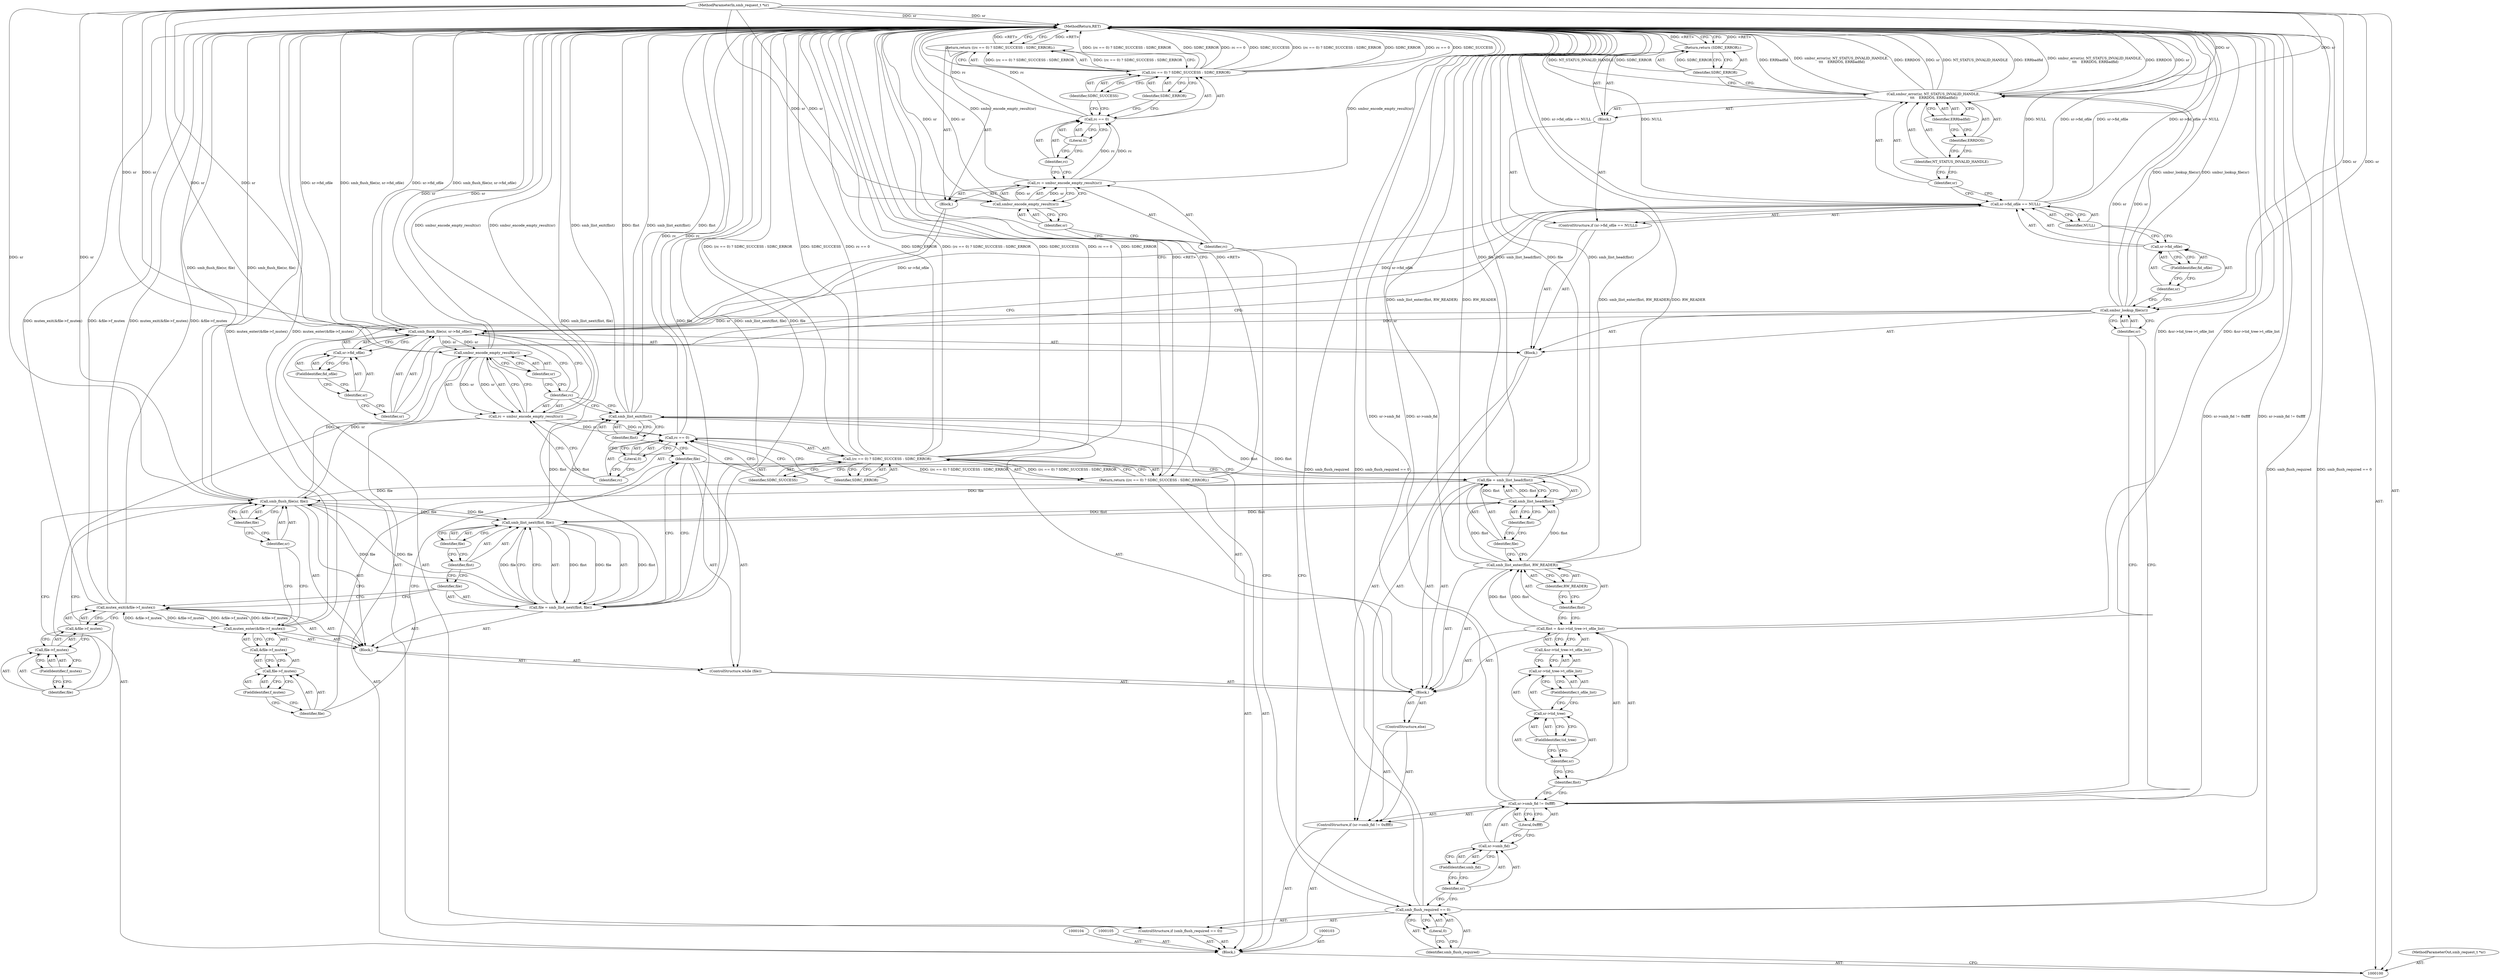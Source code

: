 digraph "1_illumos-gate_6d1c73b5858fefc6161c7d686345f0dc887ea799_0" {
"1000201" [label="(MethodReturn,RET)"];
"1000101" [label="(MethodParameterIn,smb_request_t *sr)"];
"1000286" [label="(MethodParameterOut,smb_request_t *sr)"];
"1000122" [label="(ControlStructure,if (sr->smb_fid != 0xffff))"];
"1000127" [label="(Literal,0xffff)"];
"1000128" [label="(Block,)"];
"1000123" [label="(Call,sr->smb_fid != 0xffff)"];
"1000124" [label="(Call,sr->smb_fid)"];
"1000125" [label="(Identifier,sr)"];
"1000126" [label="(FieldIdentifier,smb_fid)"];
"1000129" [label="(Call,smbsr_lookup_file(sr))"];
"1000130" [label="(Identifier,sr)"];
"1000135" [label="(FieldIdentifier,fid_ofile)"];
"1000131" [label="(ControlStructure,if (sr->fid_ofile == NULL))"];
"1000136" [label="(Identifier,NULL)"];
"1000137" [label="(Block,)"];
"1000132" [label="(Call,sr->fid_ofile == NULL)"];
"1000133" [label="(Call,sr->fid_ofile)"];
"1000134" [label="(Identifier,sr)"];
"1000139" [label="(Identifier,sr)"];
"1000140" [label="(Identifier,NT_STATUS_INVALID_HANDLE)"];
"1000138" [label="(Call,smbsr_error(sr, NT_STATUS_INVALID_HANDLE,\n \t\t\t    ERRDOS, ERRbadfid))"];
"1000142" [label="(Identifier,ERRbadfid)"];
"1000141" [label="(Identifier,ERRDOS)"];
"1000144" [label="(Identifier,SDRC_ERROR)"];
"1000143" [label="(Return,return (SDRC_ERROR);)"];
"1000146" [label="(Identifier,sr)"];
"1000145" [label="(Call,smb_flush_file(sr, sr->fid_ofile))"];
"1000147" [label="(Call,sr->fid_ofile)"];
"1000148" [label="(Identifier,sr)"];
"1000149" [label="(FieldIdentifier,fid_ofile)"];
"1000102" [label="(Block,)"];
"1000150" [label="(ControlStructure,else)"];
"1000151" [label="(Block,)"];
"1000154" [label="(Call,&sr->tid_tree->t_ofile_list)"];
"1000155" [label="(Call,sr->tid_tree->t_ofile_list)"];
"1000156" [label="(Call,sr->tid_tree)"];
"1000157" [label="(Identifier,sr)"];
"1000158" [label="(FieldIdentifier,tid_tree)"];
"1000159" [label="(FieldIdentifier,t_ofile_list)"];
"1000152" [label="(Call,flist = &sr->tid_tree->t_ofile_list)"];
"1000153" [label="(Identifier,flist)"];
"1000161" [label="(Identifier,flist)"];
"1000162" [label="(Identifier,RW_READER)"];
"1000160" [label="(Call,smb_llist_enter(flist, RW_READER))"];
"1000165" [label="(Call,smb_llist_head(flist))"];
"1000166" [label="(Identifier,flist)"];
"1000163" [label="(Call,file = smb_llist_head(flist))"];
"1000164" [label="(Identifier,file)"];
"1000168" [label="(Identifier,file)"];
"1000169" [label="(Block,)"];
"1000167" [label="(ControlStructure,while (file))"];
"1000171" [label="(Call,&file->f_mutex)"];
"1000172" [label="(Call,file->f_mutex)"];
"1000173" [label="(Identifier,file)"];
"1000174" [label="(FieldIdentifier,f_mutex)"];
"1000170" [label="(Call,mutex_enter(&file->f_mutex))"];
"1000176" [label="(Identifier,sr)"];
"1000177" [label="(Identifier,file)"];
"1000175" [label="(Call,smb_flush_file(sr, file))"];
"1000179" [label="(Call,&file->f_mutex)"];
"1000180" [label="(Call,file->f_mutex)"];
"1000181" [label="(Identifier,file)"];
"1000182" [label="(FieldIdentifier,f_mutex)"];
"1000178" [label="(Call,mutex_exit(&file->f_mutex))"];
"1000185" [label="(Call,smb_llist_next(flist, file))"];
"1000186" [label="(Identifier,flist)"];
"1000187" [label="(Identifier,file)"];
"1000183" [label="(Call,file = smb_llist_next(flist, file))"];
"1000184" [label="(Identifier,file)"];
"1000189" [label="(Identifier,flist)"];
"1000188" [label="(Call,smb_llist_exit(flist))"];
"1000190" [label="(Call,rc = smbsr_encode_empty_result(sr))"];
"1000191" [label="(Identifier,rc)"];
"1000193" [label="(Identifier,sr)"];
"1000192" [label="(Call,smbsr_encode_empty_result(sr))"];
"1000195" [label="(Call,(rc == 0) ? SDRC_SUCCESS : SDRC_ERROR)"];
"1000196" [label="(Call,rc == 0)"];
"1000197" [label="(Identifier,rc)"];
"1000198" [label="(Literal,0)"];
"1000194" [label="(Return,return ((rc == 0) ? SDRC_SUCCESS : SDRC_ERROR);)"];
"1000199" [label="(Identifier,SDRC_SUCCESS)"];
"1000200" [label="(Identifier,SDRC_ERROR)"];
"1000106" [label="(ControlStructure,if (smb_flush_required == 0))"];
"1000109" [label="(Literal,0)"];
"1000110" [label="(Block,)"];
"1000107" [label="(Call,smb_flush_required == 0)"];
"1000108" [label="(Identifier,smb_flush_required)"];
"1000111" [label="(Call,rc = smbsr_encode_empty_result(sr))"];
"1000112" [label="(Identifier,rc)"];
"1000114" [label="(Identifier,sr)"];
"1000113" [label="(Call,smbsr_encode_empty_result(sr))"];
"1000116" [label="(Call,(rc == 0) ? SDRC_SUCCESS : SDRC_ERROR)"];
"1000117" [label="(Call,rc == 0)"];
"1000118" [label="(Identifier,rc)"];
"1000119" [label="(Literal,0)"];
"1000115" [label="(Return,return ((rc == 0) ? SDRC_SUCCESS : SDRC_ERROR);)"];
"1000120" [label="(Identifier,SDRC_SUCCESS)"];
"1000121" [label="(Identifier,SDRC_ERROR)"];
"1000201" -> "1000100"  [label="AST: "];
"1000201" -> "1000115"  [label="CFG: "];
"1000201" -> "1000143"  [label="CFG: "];
"1000201" -> "1000194"  [label="CFG: "];
"1000194" -> "1000201"  [label="DDG: <RET>"];
"1000163" -> "1000201"  [label="DDG: file"];
"1000163" -> "1000201"  [label="DDG: smb_llist_head(flist)"];
"1000138" -> "1000201"  [label="DDG: ERRbadfid"];
"1000138" -> "1000201"  [label="DDG: smbsr_error(sr, NT_STATUS_INVALID_HANDLE,\n \t\t\t    ERRDOS, ERRbadfid)"];
"1000138" -> "1000201"  [label="DDG: ERRDOS"];
"1000138" -> "1000201"  [label="DDG: sr"];
"1000138" -> "1000201"  [label="DDG: NT_STATUS_INVALID_HANDLE"];
"1000107" -> "1000201"  [label="DDG: smb_flush_required"];
"1000107" -> "1000201"  [label="DDG: smb_flush_required == 0"];
"1000183" -> "1000201"  [label="DDG: smb_llist_next(flist, file)"];
"1000183" -> "1000201"  [label="DDG: file"];
"1000195" -> "1000201"  [label="DDG: SDRC_ERROR"];
"1000195" -> "1000201"  [label="DDG: (rc == 0) ? SDRC_SUCCESS : SDRC_ERROR"];
"1000195" -> "1000201"  [label="DDG: SDRC_SUCCESS"];
"1000195" -> "1000201"  [label="DDG: rc == 0"];
"1000178" -> "1000201"  [label="DDG: &file->f_mutex"];
"1000178" -> "1000201"  [label="DDG: mutex_exit(&file->f_mutex)"];
"1000129" -> "1000201"  [label="DDG: smbsr_lookup_file(sr)"];
"1000116" -> "1000201"  [label="DDG: SDRC_ERROR"];
"1000116" -> "1000201"  [label="DDG: rc == 0"];
"1000116" -> "1000201"  [label="DDG: SDRC_SUCCESS"];
"1000116" -> "1000201"  [label="DDG: (rc == 0) ? SDRC_SUCCESS : SDRC_ERROR"];
"1000117" -> "1000201"  [label="DDG: rc"];
"1000132" -> "1000201"  [label="DDG: sr->fid_ofile"];
"1000132" -> "1000201"  [label="DDG: sr->fid_ofile == NULL"];
"1000132" -> "1000201"  [label="DDG: NULL"];
"1000152" -> "1000201"  [label="DDG: &sr->tid_tree->t_ofile_list"];
"1000170" -> "1000201"  [label="DDG: mutex_enter(&file->f_mutex)"];
"1000175" -> "1000201"  [label="DDG: smb_flush_file(sr, file)"];
"1000188" -> "1000201"  [label="DDG: smb_llist_exit(flist)"];
"1000188" -> "1000201"  [label="DDG: flist"];
"1000113" -> "1000201"  [label="DDG: sr"];
"1000160" -> "1000201"  [label="DDG: smb_llist_enter(flist, RW_READER)"];
"1000160" -> "1000201"  [label="DDG: RW_READER"];
"1000123" -> "1000201"  [label="DDG: sr->smb_fid != 0xffff"];
"1000123" -> "1000201"  [label="DDG: sr->smb_fid"];
"1000196" -> "1000201"  [label="DDG: rc"];
"1000192" -> "1000201"  [label="DDG: sr"];
"1000111" -> "1000201"  [label="DDG: smbsr_encode_empty_result(sr)"];
"1000101" -> "1000201"  [label="DDG: sr"];
"1000145" -> "1000201"  [label="DDG: smb_flush_file(sr, sr->fid_ofile)"];
"1000145" -> "1000201"  [label="DDG: sr->fid_ofile"];
"1000190" -> "1000201"  [label="DDG: smbsr_encode_empty_result(sr)"];
"1000143" -> "1000201"  [label="DDG: <RET>"];
"1000115" -> "1000201"  [label="DDG: <RET>"];
"1000101" -> "1000100"  [label="AST: "];
"1000101" -> "1000201"  [label="DDG: sr"];
"1000101" -> "1000113"  [label="DDG: sr"];
"1000101" -> "1000129"  [label="DDG: sr"];
"1000101" -> "1000138"  [label="DDG: sr"];
"1000101" -> "1000145"  [label="DDG: sr"];
"1000101" -> "1000175"  [label="DDG: sr"];
"1000101" -> "1000192"  [label="DDG: sr"];
"1000286" -> "1000100"  [label="AST: "];
"1000122" -> "1000102"  [label="AST: "];
"1000123" -> "1000122"  [label="AST: "];
"1000128" -> "1000122"  [label="AST: "];
"1000150" -> "1000122"  [label="AST: "];
"1000127" -> "1000123"  [label="AST: "];
"1000127" -> "1000124"  [label="CFG: "];
"1000123" -> "1000127"  [label="CFG: "];
"1000128" -> "1000122"  [label="AST: "];
"1000129" -> "1000128"  [label="AST: "];
"1000131" -> "1000128"  [label="AST: "];
"1000145" -> "1000128"  [label="AST: "];
"1000123" -> "1000122"  [label="AST: "];
"1000123" -> "1000127"  [label="CFG: "];
"1000124" -> "1000123"  [label="AST: "];
"1000127" -> "1000123"  [label="AST: "];
"1000130" -> "1000123"  [label="CFG: "];
"1000153" -> "1000123"  [label="CFG: "];
"1000123" -> "1000201"  [label="DDG: sr->smb_fid != 0xffff"];
"1000123" -> "1000201"  [label="DDG: sr->smb_fid"];
"1000124" -> "1000123"  [label="AST: "];
"1000124" -> "1000126"  [label="CFG: "];
"1000125" -> "1000124"  [label="AST: "];
"1000126" -> "1000124"  [label="AST: "];
"1000127" -> "1000124"  [label="CFG: "];
"1000125" -> "1000124"  [label="AST: "];
"1000125" -> "1000107"  [label="CFG: "];
"1000126" -> "1000125"  [label="CFG: "];
"1000126" -> "1000124"  [label="AST: "];
"1000126" -> "1000125"  [label="CFG: "];
"1000124" -> "1000126"  [label="CFG: "];
"1000129" -> "1000128"  [label="AST: "];
"1000129" -> "1000130"  [label="CFG: "];
"1000130" -> "1000129"  [label="AST: "];
"1000134" -> "1000129"  [label="CFG: "];
"1000129" -> "1000201"  [label="DDG: smbsr_lookup_file(sr)"];
"1000101" -> "1000129"  [label="DDG: sr"];
"1000129" -> "1000138"  [label="DDG: sr"];
"1000129" -> "1000145"  [label="DDG: sr"];
"1000130" -> "1000129"  [label="AST: "];
"1000130" -> "1000123"  [label="CFG: "];
"1000129" -> "1000130"  [label="CFG: "];
"1000135" -> "1000133"  [label="AST: "];
"1000135" -> "1000134"  [label="CFG: "];
"1000133" -> "1000135"  [label="CFG: "];
"1000131" -> "1000128"  [label="AST: "];
"1000132" -> "1000131"  [label="AST: "];
"1000137" -> "1000131"  [label="AST: "];
"1000136" -> "1000132"  [label="AST: "];
"1000136" -> "1000133"  [label="CFG: "];
"1000132" -> "1000136"  [label="CFG: "];
"1000137" -> "1000131"  [label="AST: "];
"1000138" -> "1000137"  [label="AST: "];
"1000143" -> "1000137"  [label="AST: "];
"1000132" -> "1000131"  [label="AST: "];
"1000132" -> "1000136"  [label="CFG: "];
"1000133" -> "1000132"  [label="AST: "];
"1000136" -> "1000132"  [label="AST: "];
"1000139" -> "1000132"  [label="CFG: "];
"1000146" -> "1000132"  [label="CFG: "];
"1000132" -> "1000201"  [label="DDG: sr->fid_ofile"];
"1000132" -> "1000201"  [label="DDG: sr->fid_ofile == NULL"];
"1000132" -> "1000201"  [label="DDG: NULL"];
"1000132" -> "1000145"  [label="DDG: sr->fid_ofile"];
"1000133" -> "1000132"  [label="AST: "];
"1000133" -> "1000135"  [label="CFG: "];
"1000134" -> "1000133"  [label="AST: "];
"1000135" -> "1000133"  [label="AST: "];
"1000136" -> "1000133"  [label="CFG: "];
"1000134" -> "1000133"  [label="AST: "];
"1000134" -> "1000129"  [label="CFG: "];
"1000135" -> "1000134"  [label="CFG: "];
"1000139" -> "1000138"  [label="AST: "];
"1000139" -> "1000132"  [label="CFG: "];
"1000140" -> "1000139"  [label="CFG: "];
"1000140" -> "1000138"  [label="AST: "];
"1000140" -> "1000139"  [label="CFG: "];
"1000141" -> "1000140"  [label="CFG: "];
"1000138" -> "1000137"  [label="AST: "];
"1000138" -> "1000142"  [label="CFG: "];
"1000139" -> "1000138"  [label="AST: "];
"1000140" -> "1000138"  [label="AST: "];
"1000141" -> "1000138"  [label="AST: "];
"1000142" -> "1000138"  [label="AST: "];
"1000144" -> "1000138"  [label="CFG: "];
"1000138" -> "1000201"  [label="DDG: ERRbadfid"];
"1000138" -> "1000201"  [label="DDG: smbsr_error(sr, NT_STATUS_INVALID_HANDLE,\n \t\t\t    ERRDOS, ERRbadfid)"];
"1000138" -> "1000201"  [label="DDG: ERRDOS"];
"1000138" -> "1000201"  [label="DDG: sr"];
"1000138" -> "1000201"  [label="DDG: NT_STATUS_INVALID_HANDLE"];
"1000129" -> "1000138"  [label="DDG: sr"];
"1000101" -> "1000138"  [label="DDG: sr"];
"1000142" -> "1000138"  [label="AST: "];
"1000142" -> "1000141"  [label="CFG: "];
"1000138" -> "1000142"  [label="CFG: "];
"1000141" -> "1000138"  [label="AST: "];
"1000141" -> "1000140"  [label="CFG: "];
"1000142" -> "1000141"  [label="CFG: "];
"1000144" -> "1000143"  [label="AST: "];
"1000144" -> "1000138"  [label="CFG: "];
"1000143" -> "1000144"  [label="CFG: "];
"1000144" -> "1000143"  [label="DDG: SDRC_ERROR"];
"1000143" -> "1000137"  [label="AST: "];
"1000143" -> "1000144"  [label="CFG: "];
"1000144" -> "1000143"  [label="AST: "];
"1000201" -> "1000143"  [label="CFG: "];
"1000143" -> "1000201"  [label="DDG: <RET>"];
"1000144" -> "1000143"  [label="DDG: SDRC_ERROR"];
"1000146" -> "1000145"  [label="AST: "];
"1000146" -> "1000132"  [label="CFG: "];
"1000148" -> "1000146"  [label="CFG: "];
"1000145" -> "1000128"  [label="AST: "];
"1000145" -> "1000147"  [label="CFG: "];
"1000146" -> "1000145"  [label="AST: "];
"1000147" -> "1000145"  [label="AST: "];
"1000191" -> "1000145"  [label="CFG: "];
"1000145" -> "1000201"  [label="DDG: smb_flush_file(sr, sr->fid_ofile)"];
"1000145" -> "1000201"  [label="DDG: sr->fid_ofile"];
"1000129" -> "1000145"  [label="DDG: sr"];
"1000101" -> "1000145"  [label="DDG: sr"];
"1000132" -> "1000145"  [label="DDG: sr->fid_ofile"];
"1000145" -> "1000192"  [label="DDG: sr"];
"1000147" -> "1000145"  [label="AST: "];
"1000147" -> "1000149"  [label="CFG: "];
"1000148" -> "1000147"  [label="AST: "];
"1000149" -> "1000147"  [label="AST: "];
"1000145" -> "1000147"  [label="CFG: "];
"1000148" -> "1000147"  [label="AST: "];
"1000148" -> "1000146"  [label="CFG: "];
"1000149" -> "1000148"  [label="CFG: "];
"1000149" -> "1000147"  [label="AST: "];
"1000149" -> "1000148"  [label="CFG: "];
"1000147" -> "1000149"  [label="CFG: "];
"1000102" -> "1000100"  [label="AST: "];
"1000103" -> "1000102"  [label="AST: "];
"1000104" -> "1000102"  [label="AST: "];
"1000105" -> "1000102"  [label="AST: "];
"1000106" -> "1000102"  [label="AST: "];
"1000122" -> "1000102"  [label="AST: "];
"1000190" -> "1000102"  [label="AST: "];
"1000194" -> "1000102"  [label="AST: "];
"1000150" -> "1000122"  [label="AST: "];
"1000151" -> "1000150"  [label="AST: "];
"1000151" -> "1000150"  [label="AST: "];
"1000152" -> "1000151"  [label="AST: "];
"1000160" -> "1000151"  [label="AST: "];
"1000163" -> "1000151"  [label="AST: "];
"1000167" -> "1000151"  [label="AST: "];
"1000188" -> "1000151"  [label="AST: "];
"1000154" -> "1000152"  [label="AST: "];
"1000154" -> "1000155"  [label="CFG: "];
"1000155" -> "1000154"  [label="AST: "];
"1000152" -> "1000154"  [label="CFG: "];
"1000155" -> "1000154"  [label="AST: "];
"1000155" -> "1000159"  [label="CFG: "];
"1000156" -> "1000155"  [label="AST: "];
"1000159" -> "1000155"  [label="AST: "];
"1000154" -> "1000155"  [label="CFG: "];
"1000156" -> "1000155"  [label="AST: "];
"1000156" -> "1000158"  [label="CFG: "];
"1000157" -> "1000156"  [label="AST: "];
"1000158" -> "1000156"  [label="AST: "];
"1000159" -> "1000156"  [label="CFG: "];
"1000157" -> "1000156"  [label="AST: "];
"1000157" -> "1000153"  [label="CFG: "];
"1000158" -> "1000157"  [label="CFG: "];
"1000158" -> "1000156"  [label="AST: "];
"1000158" -> "1000157"  [label="CFG: "];
"1000156" -> "1000158"  [label="CFG: "];
"1000159" -> "1000155"  [label="AST: "];
"1000159" -> "1000156"  [label="CFG: "];
"1000155" -> "1000159"  [label="CFG: "];
"1000152" -> "1000151"  [label="AST: "];
"1000152" -> "1000154"  [label="CFG: "];
"1000153" -> "1000152"  [label="AST: "];
"1000154" -> "1000152"  [label="AST: "];
"1000161" -> "1000152"  [label="CFG: "];
"1000152" -> "1000201"  [label="DDG: &sr->tid_tree->t_ofile_list"];
"1000152" -> "1000160"  [label="DDG: flist"];
"1000153" -> "1000152"  [label="AST: "];
"1000153" -> "1000123"  [label="CFG: "];
"1000157" -> "1000153"  [label="CFG: "];
"1000161" -> "1000160"  [label="AST: "];
"1000161" -> "1000152"  [label="CFG: "];
"1000162" -> "1000161"  [label="CFG: "];
"1000162" -> "1000160"  [label="AST: "];
"1000162" -> "1000161"  [label="CFG: "];
"1000160" -> "1000162"  [label="CFG: "];
"1000160" -> "1000151"  [label="AST: "];
"1000160" -> "1000162"  [label="CFG: "];
"1000161" -> "1000160"  [label="AST: "];
"1000162" -> "1000160"  [label="AST: "];
"1000164" -> "1000160"  [label="CFG: "];
"1000160" -> "1000201"  [label="DDG: smb_llist_enter(flist, RW_READER)"];
"1000160" -> "1000201"  [label="DDG: RW_READER"];
"1000152" -> "1000160"  [label="DDG: flist"];
"1000160" -> "1000165"  [label="DDG: flist"];
"1000165" -> "1000163"  [label="AST: "];
"1000165" -> "1000166"  [label="CFG: "];
"1000166" -> "1000165"  [label="AST: "];
"1000163" -> "1000165"  [label="CFG: "];
"1000165" -> "1000163"  [label="DDG: flist"];
"1000160" -> "1000165"  [label="DDG: flist"];
"1000165" -> "1000185"  [label="DDG: flist"];
"1000165" -> "1000188"  [label="DDG: flist"];
"1000166" -> "1000165"  [label="AST: "];
"1000166" -> "1000164"  [label="CFG: "];
"1000165" -> "1000166"  [label="CFG: "];
"1000163" -> "1000151"  [label="AST: "];
"1000163" -> "1000165"  [label="CFG: "];
"1000164" -> "1000163"  [label="AST: "];
"1000165" -> "1000163"  [label="AST: "];
"1000168" -> "1000163"  [label="CFG: "];
"1000163" -> "1000201"  [label="DDG: file"];
"1000163" -> "1000201"  [label="DDG: smb_llist_head(flist)"];
"1000165" -> "1000163"  [label="DDG: flist"];
"1000163" -> "1000175"  [label="DDG: file"];
"1000164" -> "1000163"  [label="AST: "];
"1000164" -> "1000160"  [label="CFG: "];
"1000166" -> "1000164"  [label="CFG: "];
"1000168" -> "1000167"  [label="AST: "];
"1000168" -> "1000183"  [label="CFG: "];
"1000168" -> "1000163"  [label="CFG: "];
"1000173" -> "1000168"  [label="CFG: "];
"1000189" -> "1000168"  [label="CFG: "];
"1000169" -> "1000167"  [label="AST: "];
"1000170" -> "1000169"  [label="AST: "];
"1000175" -> "1000169"  [label="AST: "];
"1000178" -> "1000169"  [label="AST: "];
"1000183" -> "1000169"  [label="AST: "];
"1000167" -> "1000151"  [label="AST: "];
"1000168" -> "1000167"  [label="AST: "];
"1000169" -> "1000167"  [label="AST: "];
"1000171" -> "1000170"  [label="AST: "];
"1000171" -> "1000172"  [label="CFG: "];
"1000172" -> "1000171"  [label="AST: "];
"1000170" -> "1000171"  [label="CFG: "];
"1000172" -> "1000171"  [label="AST: "];
"1000172" -> "1000174"  [label="CFG: "];
"1000173" -> "1000172"  [label="AST: "];
"1000174" -> "1000172"  [label="AST: "];
"1000171" -> "1000172"  [label="CFG: "];
"1000173" -> "1000172"  [label="AST: "];
"1000173" -> "1000168"  [label="CFG: "];
"1000174" -> "1000173"  [label="CFG: "];
"1000174" -> "1000172"  [label="AST: "];
"1000174" -> "1000173"  [label="CFG: "];
"1000172" -> "1000174"  [label="CFG: "];
"1000170" -> "1000169"  [label="AST: "];
"1000170" -> "1000171"  [label="CFG: "];
"1000171" -> "1000170"  [label="AST: "];
"1000176" -> "1000170"  [label="CFG: "];
"1000170" -> "1000201"  [label="DDG: mutex_enter(&file->f_mutex)"];
"1000178" -> "1000170"  [label="DDG: &file->f_mutex"];
"1000170" -> "1000178"  [label="DDG: &file->f_mutex"];
"1000176" -> "1000175"  [label="AST: "];
"1000176" -> "1000170"  [label="CFG: "];
"1000177" -> "1000176"  [label="CFG: "];
"1000177" -> "1000175"  [label="AST: "];
"1000177" -> "1000176"  [label="CFG: "];
"1000175" -> "1000177"  [label="CFG: "];
"1000175" -> "1000169"  [label="AST: "];
"1000175" -> "1000177"  [label="CFG: "];
"1000176" -> "1000175"  [label="AST: "];
"1000177" -> "1000175"  [label="AST: "];
"1000181" -> "1000175"  [label="CFG: "];
"1000175" -> "1000201"  [label="DDG: smb_flush_file(sr, file)"];
"1000101" -> "1000175"  [label="DDG: sr"];
"1000163" -> "1000175"  [label="DDG: file"];
"1000183" -> "1000175"  [label="DDG: file"];
"1000175" -> "1000185"  [label="DDG: file"];
"1000175" -> "1000192"  [label="DDG: sr"];
"1000179" -> "1000178"  [label="AST: "];
"1000179" -> "1000180"  [label="CFG: "];
"1000180" -> "1000179"  [label="AST: "];
"1000178" -> "1000179"  [label="CFG: "];
"1000180" -> "1000179"  [label="AST: "];
"1000180" -> "1000182"  [label="CFG: "];
"1000181" -> "1000180"  [label="AST: "];
"1000182" -> "1000180"  [label="AST: "];
"1000179" -> "1000180"  [label="CFG: "];
"1000181" -> "1000180"  [label="AST: "];
"1000181" -> "1000175"  [label="CFG: "];
"1000182" -> "1000181"  [label="CFG: "];
"1000182" -> "1000180"  [label="AST: "];
"1000182" -> "1000181"  [label="CFG: "];
"1000180" -> "1000182"  [label="CFG: "];
"1000178" -> "1000169"  [label="AST: "];
"1000178" -> "1000179"  [label="CFG: "];
"1000179" -> "1000178"  [label="AST: "];
"1000184" -> "1000178"  [label="CFG: "];
"1000178" -> "1000201"  [label="DDG: &file->f_mutex"];
"1000178" -> "1000201"  [label="DDG: mutex_exit(&file->f_mutex)"];
"1000178" -> "1000170"  [label="DDG: &file->f_mutex"];
"1000170" -> "1000178"  [label="DDG: &file->f_mutex"];
"1000185" -> "1000183"  [label="AST: "];
"1000185" -> "1000187"  [label="CFG: "];
"1000186" -> "1000185"  [label="AST: "];
"1000187" -> "1000185"  [label="AST: "];
"1000183" -> "1000185"  [label="CFG: "];
"1000185" -> "1000183"  [label="DDG: flist"];
"1000185" -> "1000183"  [label="DDG: file"];
"1000165" -> "1000185"  [label="DDG: flist"];
"1000175" -> "1000185"  [label="DDG: file"];
"1000185" -> "1000188"  [label="DDG: flist"];
"1000186" -> "1000185"  [label="AST: "];
"1000186" -> "1000184"  [label="CFG: "];
"1000187" -> "1000186"  [label="CFG: "];
"1000187" -> "1000185"  [label="AST: "];
"1000187" -> "1000186"  [label="CFG: "];
"1000185" -> "1000187"  [label="CFG: "];
"1000183" -> "1000169"  [label="AST: "];
"1000183" -> "1000185"  [label="CFG: "];
"1000184" -> "1000183"  [label="AST: "];
"1000185" -> "1000183"  [label="AST: "];
"1000168" -> "1000183"  [label="CFG: "];
"1000183" -> "1000201"  [label="DDG: smb_llist_next(flist, file)"];
"1000183" -> "1000201"  [label="DDG: file"];
"1000183" -> "1000175"  [label="DDG: file"];
"1000185" -> "1000183"  [label="DDG: flist"];
"1000185" -> "1000183"  [label="DDG: file"];
"1000184" -> "1000183"  [label="AST: "];
"1000184" -> "1000178"  [label="CFG: "];
"1000186" -> "1000184"  [label="CFG: "];
"1000189" -> "1000188"  [label="AST: "];
"1000189" -> "1000168"  [label="CFG: "];
"1000188" -> "1000189"  [label="CFG: "];
"1000188" -> "1000151"  [label="AST: "];
"1000188" -> "1000189"  [label="CFG: "];
"1000189" -> "1000188"  [label="AST: "];
"1000191" -> "1000188"  [label="CFG: "];
"1000188" -> "1000201"  [label="DDG: smb_llist_exit(flist)"];
"1000188" -> "1000201"  [label="DDG: flist"];
"1000185" -> "1000188"  [label="DDG: flist"];
"1000165" -> "1000188"  [label="DDG: flist"];
"1000190" -> "1000102"  [label="AST: "];
"1000190" -> "1000192"  [label="CFG: "];
"1000191" -> "1000190"  [label="AST: "];
"1000192" -> "1000190"  [label="AST: "];
"1000197" -> "1000190"  [label="CFG: "];
"1000190" -> "1000201"  [label="DDG: smbsr_encode_empty_result(sr)"];
"1000192" -> "1000190"  [label="DDG: sr"];
"1000190" -> "1000196"  [label="DDG: rc"];
"1000191" -> "1000190"  [label="AST: "];
"1000191" -> "1000145"  [label="CFG: "];
"1000191" -> "1000188"  [label="CFG: "];
"1000193" -> "1000191"  [label="CFG: "];
"1000193" -> "1000192"  [label="AST: "];
"1000193" -> "1000191"  [label="CFG: "];
"1000192" -> "1000193"  [label="CFG: "];
"1000192" -> "1000190"  [label="AST: "];
"1000192" -> "1000193"  [label="CFG: "];
"1000193" -> "1000192"  [label="AST: "];
"1000190" -> "1000192"  [label="CFG: "];
"1000192" -> "1000201"  [label="DDG: sr"];
"1000192" -> "1000190"  [label="DDG: sr"];
"1000175" -> "1000192"  [label="DDG: sr"];
"1000145" -> "1000192"  [label="DDG: sr"];
"1000101" -> "1000192"  [label="DDG: sr"];
"1000195" -> "1000194"  [label="AST: "];
"1000195" -> "1000199"  [label="CFG: "];
"1000195" -> "1000200"  [label="CFG: "];
"1000196" -> "1000195"  [label="AST: "];
"1000199" -> "1000195"  [label="AST: "];
"1000200" -> "1000195"  [label="AST: "];
"1000194" -> "1000195"  [label="CFG: "];
"1000195" -> "1000201"  [label="DDG: SDRC_ERROR"];
"1000195" -> "1000201"  [label="DDG: (rc == 0) ? SDRC_SUCCESS : SDRC_ERROR"];
"1000195" -> "1000201"  [label="DDG: SDRC_SUCCESS"];
"1000195" -> "1000201"  [label="DDG: rc == 0"];
"1000195" -> "1000194"  [label="DDG: (rc == 0) ? SDRC_SUCCESS : SDRC_ERROR"];
"1000196" -> "1000195"  [label="AST: "];
"1000196" -> "1000198"  [label="CFG: "];
"1000197" -> "1000196"  [label="AST: "];
"1000198" -> "1000196"  [label="AST: "];
"1000199" -> "1000196"  [label="CFG: "];
"1000200" -> "1000196"  [label="CFG: "];
"1000196" -> "1000201"  [label="DDG: rc"];
"1000190" -> "1000196"  [label="DDG: rc"];
"1000197" -> "1000196"  [label="AST: "];
"1000197" -> "1000190"  [label="CFG: "];
"1000198" -> "1000197"  [label="CFG: "];
"1000198" -> "1000196"  [label="AST: "];
"1000198" -> "1000197"  [label="CFG: "];
"1000196" -> "1000198"  [label="CFG: "];
"1000194" -> "1000102"  [label="AST: "];
"1000194" -> "1000195"  [label="CFG: "];
"1000195" -> "1000194"  [label="AST: "];
"1000201" -> "1000194"  [label="CFG: "];
"1000194" -> "1000201"  [label="DDG: <RET>"];
"1000195" -> "1000194"  [label="DDG: (rc == 0) ? SDRC_SUCCESS : SDRC_ERROR"];
"1000199" -> "1000195"  [label="AST: "];
"1000199" -> "1000196"  [label="CFG: "];
"1000195" -> "1000199"  [label="CFG: "];
"1000200" -> "1000195"  [label="AST: "];
"1000200" -> "1000196"  [label="CFG: "];
"1000195" -> "1000200"  [label="CFG: "];
"1000106" -> "1000102"  [label="AST: "];
"1000107" -> "1000106"  [label="AST: "];
"1000110" -> "1000106"  [label="AST: "];
"1000109" -> "1000107"  [label="AST: "];
"1000109" -> "1000108"  [label="CFG: "];
"1000107" -> "1000109"  [label="CFG: "];
"1000110" -> "1000106"  [label="AST: "];
"1000111" -> "1000110"  [label="AST: "];
"1000115" -> "1000110"  [label="AST: "];
"1000107" -> "1000106"  [label="AST: "];
"1000107" -> "1000109"  [label="CFG: "];
"1000108" -> "1000107"  [label="AST: "];
"1000109" -> "1000107"  [label="AST: "];
"1000112" -> "1000107"  [label="CFG: "];
"1000125" -> "1000107"  [label="CFG: "];
"1000107" -> "1000201"  [label="DDG: smb_flush_required"];
"1000107" -> "1000201"  [label="DDG: smb_flush_required == 0"];
"1000108" -> "1000107"  [label="AST: "];
"1000108" -> "1000100"  [label="CFG: "];
"1000109" -> "1000108"  [label="CFG: "];
"1000111" -> "1000110"  [label="AST: "];
"1000111" -> "1000113"  [label="CFG: "];
"1000112" -> "1000111"  [label="AST: "];
"1000113" -> "1000111"  [label="AST: "];
"1000118" -> "1000111"  [label="CFG: "];
"1000111" -> "1000201"  [label="DDG: smbsr_encode_empty_result(sr)"];
"1000113" -> "1000111"  [label="DDG: sr"];
"1000111" -> "1000117"  [label="DDG: rc"];
"1000112" -> "1000111"  [label="AST: "];
"1000112" -> "1000107"  [label="CFG: "];
"1000114" -> "1000112"  [label="CFG: "];
"1000114" -> "1000113"  [label="AST: "];
"1000114" -> "1000112"  [label="CFG: "];
"1000113" -> "1000114"  [label="CFG: "];
"1000113" -> "1000111"  [label="AST: "];
"1000113" -> "1000114"  [label="CFG: "];
"1000114" -> "1000113"  [label="AST: "];
"1000111" -> "1000113"  [label="CFG: "];
"1000113" -> "1000201"  [label="DDG: sr"];
"1000113" -> "1000111"  [label="DDG: sr"];
"1000101" -> "1000113"  [label="DDG: sr"];
"1000116" -> "1000115"  [label="AST: "];
"1000116" -> "1000120"  [label="CFG: "];
"1000116" -> "1000121"  [label="CFG: "];
"1000117" -> "1000116"  [label="AST: "];
"1000120" -> "1000116"  [label="AST: "];
"1000121" -> "1000116"  [label="AST: "];
"1000115" -> "1000116"  [label="CFG: "];
"1000116" -> "1000201"  [label="DDG: SDRC_ERROR"];
"1000116" -> "1000201"  [label="DDG: rc == 0"];
"1000116" -> "1000201"  [label="DDG: SDRC_SUCCESS"];
"1000116" -> "1000201"  [label="DDG: (rc == 0) ? SDRC_SUCCESS : SDRC_ERROR"];
"1000116" -> "1000115"  [label="DDG: (rc == 0) ? SDRC_SUCCESS : SDRC_ERROR"];
"1000117" -> "1000116"  [label="AST: "];
"1000117" -> "1000119"  [label="CFG: "];
"1000118" -> "1000117"  [label="AST: "];
"1000119" -> "1000117"  [label="AST: "];
"1000120" -> "1000117"  [label="CFG: "];
"1000121" -> "1000117"  [label="CFG: "];
"1000117" -> "1000201"  [label="DDG: rc"];
"1000111" -> "1000117"  [label="DDG: rc"];
"1000118" -> "1000117"  [label="AST: "];
"1000118" -> "1000111"  [label="CFG: "];
"1000119" -> "1000118"  [label="CFG: "];
"1000119" -> "1000117"  [label="AST: "];
"1000119" -> "1000118"  [label="CFG: "];
"1000117" -> "1000119"  [label="CFG: "];
"1000115" -> "1000110"  [label="AST: "];
"1000115" -> "1000116"  [label="CFG: "];
"1000116" -> "1000115"  [label="AST: "];
"1000201" -> "1000115"  [label="CFG: "];
"1000115" -> "1000201"  [label="DDG: <RET>"];
"1000116" -> "1000115"  [label="DDG: (rc == 0) ? SDRC_SUCCESS : SDRC_ERROR"];
"1000120" -> "1000116"  [label="AST: "];
"1000120" -> "1000117"  [label="CFG: "];
"1000116" -> "1000120"  [label="CFG: "];
"1000121" -> "1000116"  [label="AST: "];
"1000121" -> "1000117"  [label="CFG: "];
"1000116" -> "1000121"  [label="CFG: "];
}

